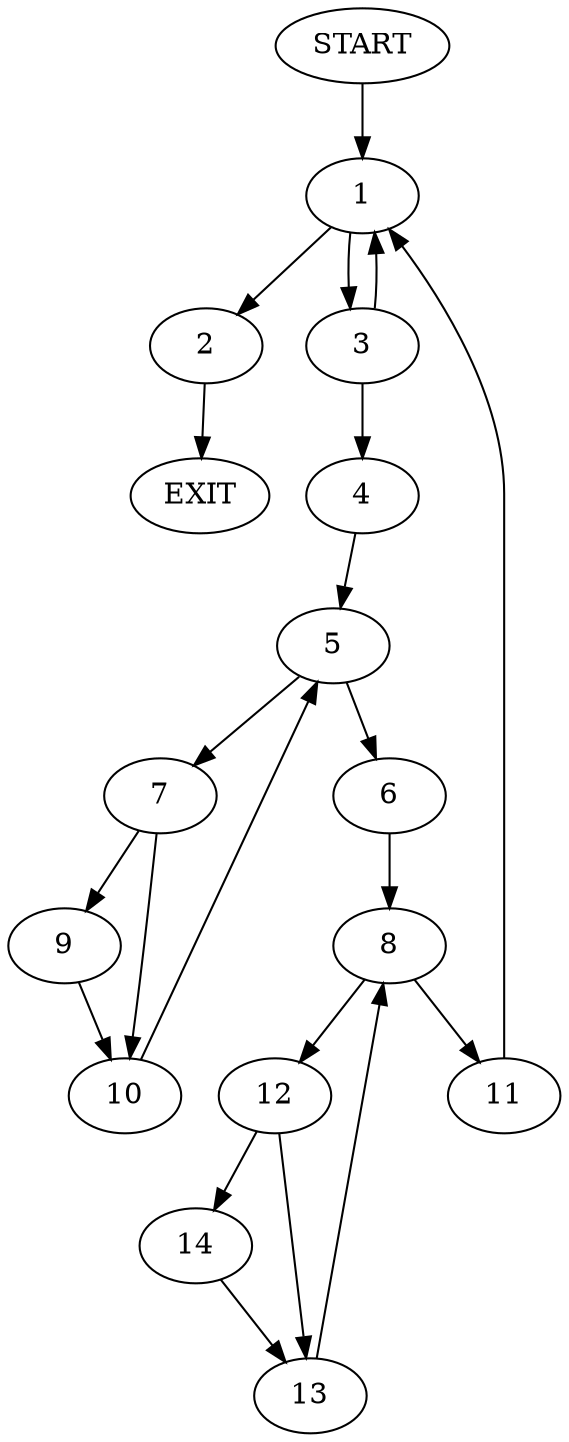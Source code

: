 digraph {
0 [label="START"]
15 [label="EXIT"]
0 -> 1
1 -> 2
1 -> 3
2 -> 15
3 -> 1
3 -> 4
4 -> 5
5 -> 6
5 -> 7
6 -> 8
7 -> 9
7 -> 10
9 -> 10
10 -> 5
8 -> 11
8 -> 12
12 -> 13
12 -> 14
11 -> 1
14 -> 13
13 -> 8
}
